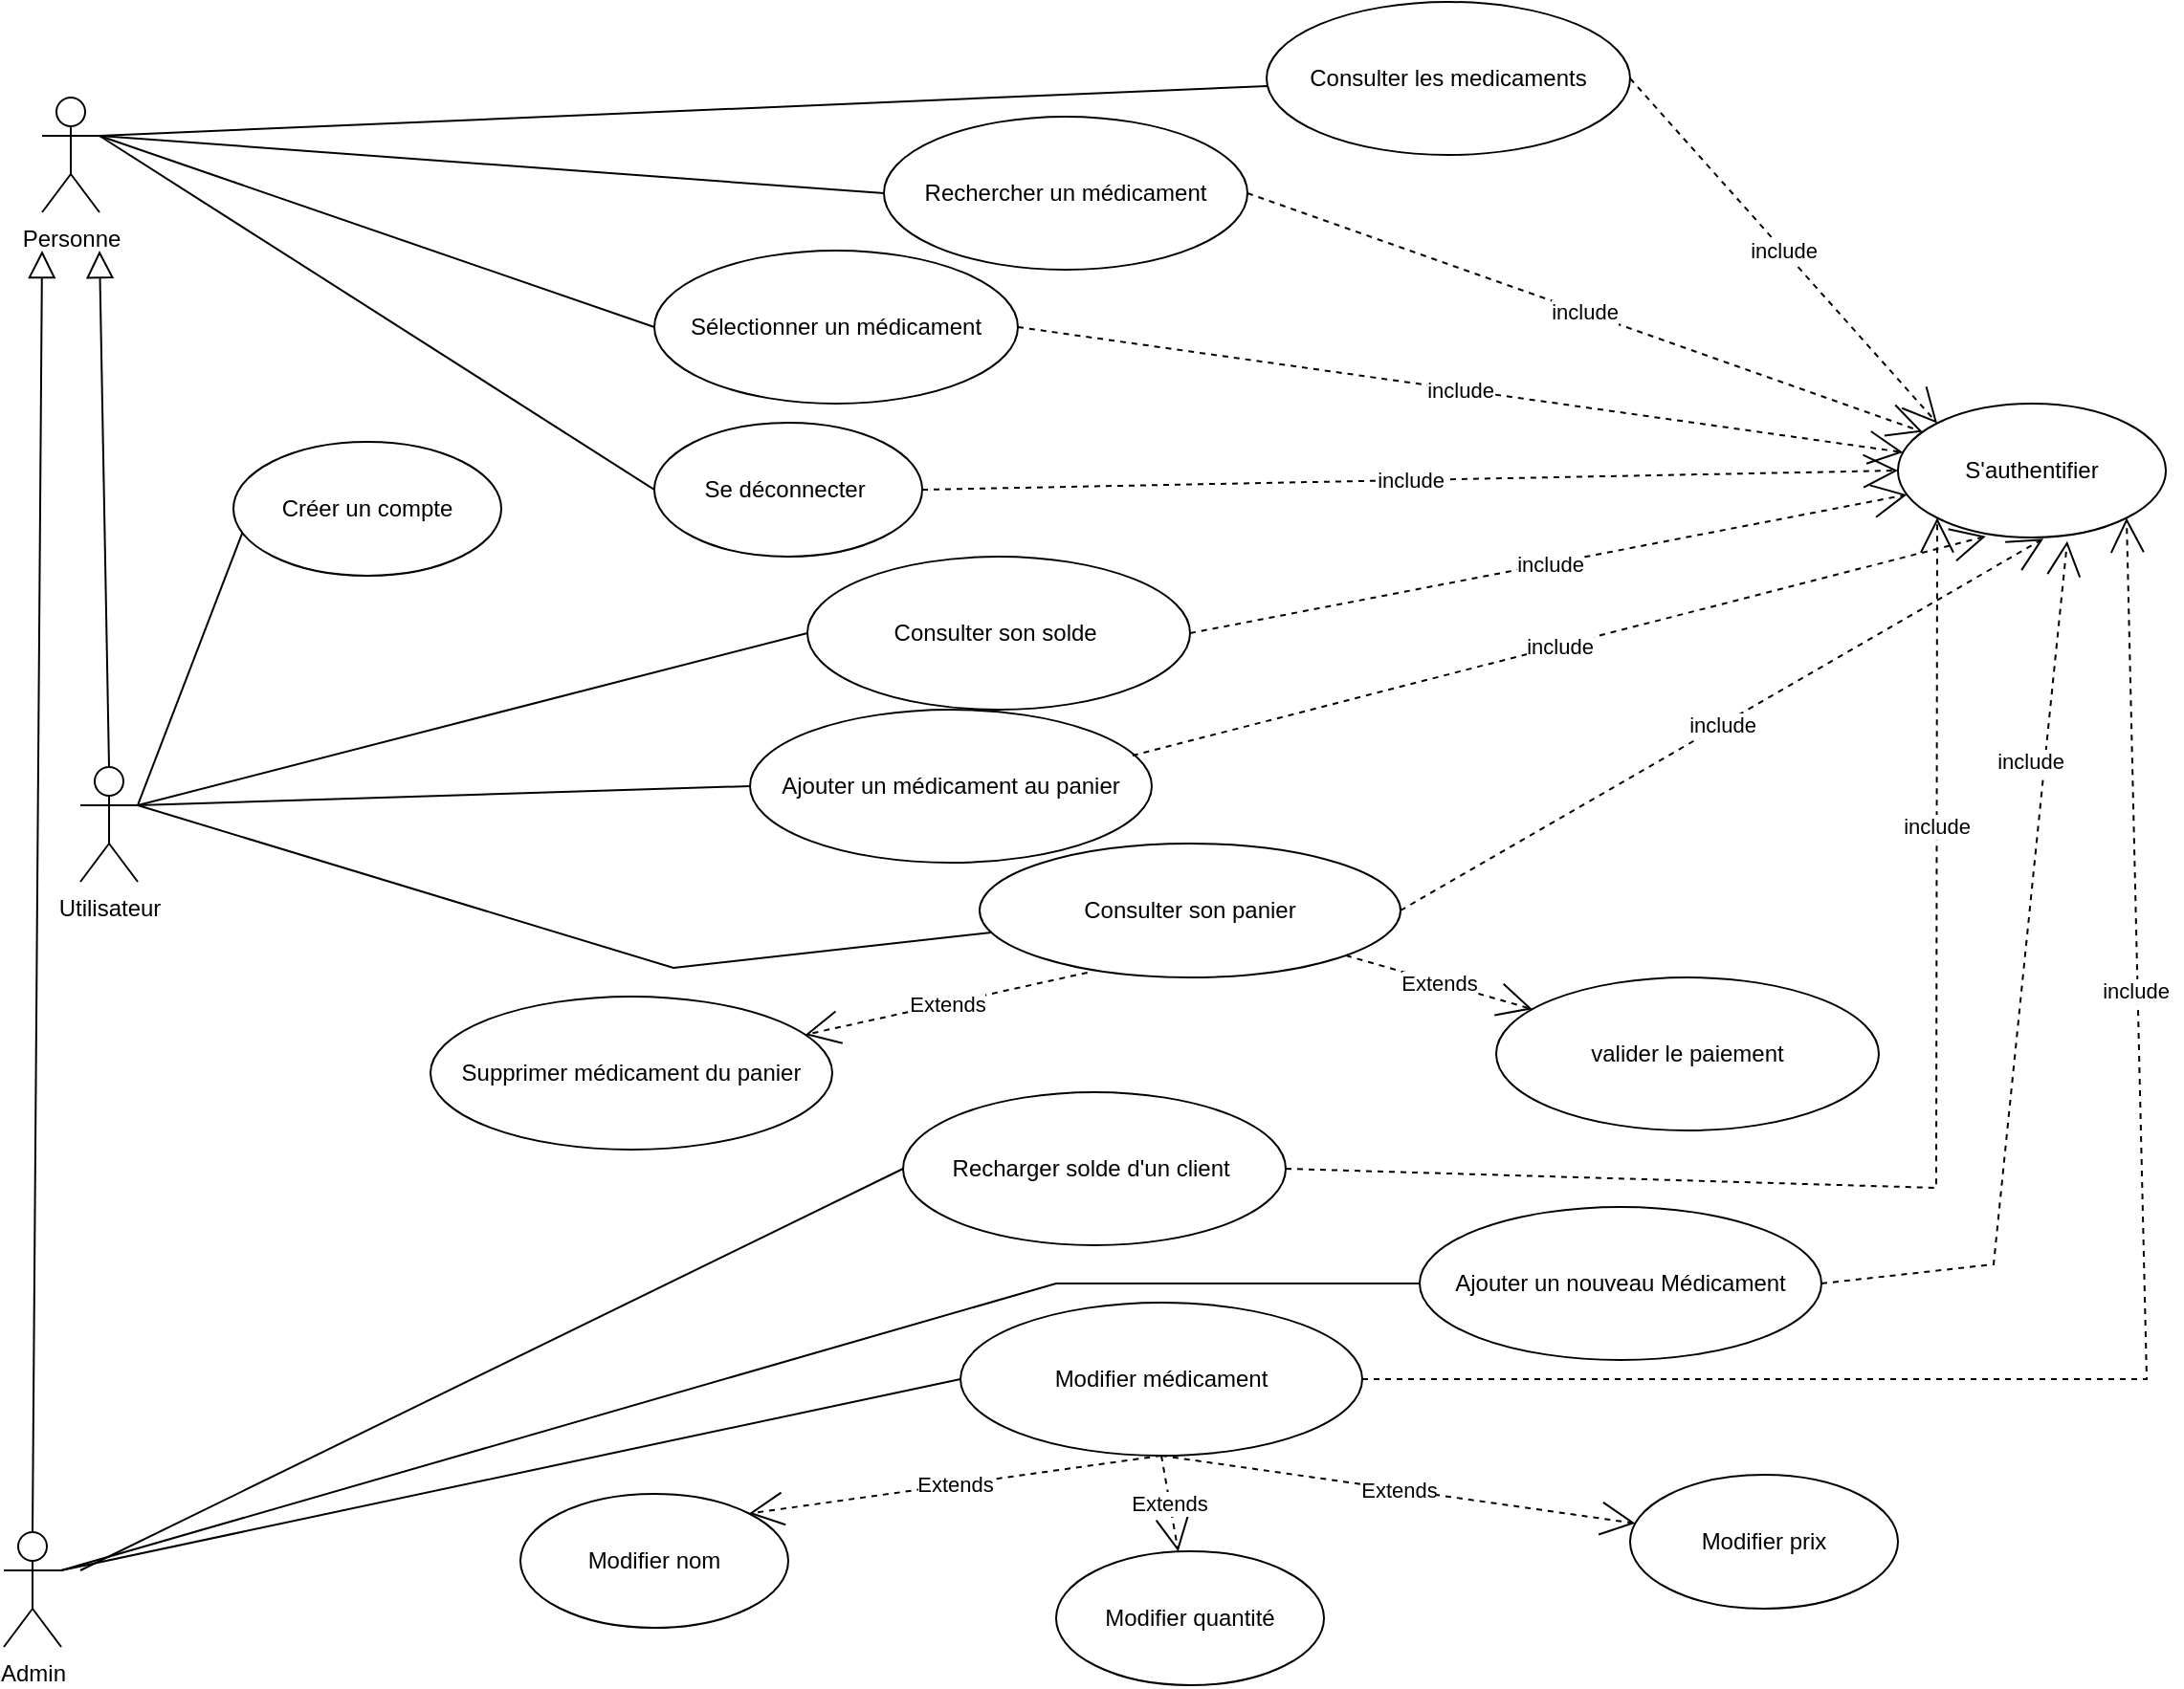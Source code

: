 <mxfile version="20.7.4" type="github">
  <diagram id="uB-ajJ8kwNB5hq3RmFBL" name="Page-1">
    <mxGraphModel dx="2096" dy="887" grid="1" gridSize="10" guides="1" tooltips="1" connect="1" arrows="1" fold="1" page="1" pageScale="1" pageWidth="827" pageHeight="1169" math="0" shadow="0">
      <root>
        <mxCell id="0" />
        <mxCell id="1" parent="0" />
        <mxCell id="0BrNyvwArR-tmmYnp_Iz-15" style="rounded=0;orthogonalLoop=1;jettySize=auto;html=1;exitX=1;exitY=0.333;exitDx=0;exitDy=0;exitPerimeter=0;entryX=0;entryY=0.5;entryDx=0;entryDy=0;endArrow=none;endFill=0;" edge="1" parent="1" source="0BrNyvwArR-tmmYnp_Iz-1" target="0BrNyvwArR-tmmYnp_Iz-13">
          <mxGeometry relative="1" as="geometry" />
        </mxCell>
        <mxCell id="0BrNyvwArR-tmmYnp_Iz-16" style="rounded=0;orthogonalLoop=1;jettySize=auto;html=1;exitX=1;exitY=0.333;exitDx=0;exitDy=0;exitPerimeter=0;entryX=0;entryY=0.5;entryDx=0;entryDy=0;endArrow=none;endFill=0;" edge="1" parent="1" source="0BrNyvwArR-tmmYnp_Iz-1" target="0BrNyvwArR-tmmYnp_Iz-14">
          <mxGeometry relative="1" as="geometry" />
        </mxCell>
        <mxCell id="0BrNyvwArR-tmmYnp_Iz-18" style="edgeStyle=none;rounded=0;orthogonalLoop=1;jettySize=auto;html=1;exitX=1;exitY=0.333;exitDx=0;exitDy=0;exitPerimeter=0;endArrow=none;endFill=0;" edge="1" parent="1" source="0BrNyvwArR-tmmYnp_Iz-1" target="0BrNyvwArR-tmmYnp_Iz-17">
          <mxGeometry relative="1" as="geometry" />
        </mxCell>
        <mxCell id="0BrNyvwArR-tmmYnp_Iz-1" value="Personne" style="shape=umlActor;verticalLabelPosition=bottom;verticalAlign=top;html=1;outlineConnect=0;" vertex="1" parent="1">
          <mxGeometry x="140" y="50" width="30" height="60" as="geometry" />
        </mxCell>
        <mxCell id="0BrNyvwArR-tmmYnp_Iz-28" style="edgeStyle=none;rounded=0;orthogonalLoop=1;jettySize=auto;html=1;exitX=1;exitY=0.333;exitDx=0;exitDy=0;exitPerimeter=0;entryX=0;entryY=0.5;entryDx=0;entryDy=0;endArrow=none;endFill=0;" edge="1" parent="1" source="0BrNyvwArR-tmmYnp_Iz-2" target="0BrNyvwArR-tmmYnp_Iz-21">
          <mxGeometry relative="1" as="geometry" />
        </mxCell>
        <mxCell id="0BrNyvwArR-tmmYnp_Iz-30" style="edgeStyle=none;rounded=0;orthogonalLoop=1;jettySize=auto;html=1;exitX=1;exitY=0.333;exitDx=0;exitDy=0;exitPerimeter=0;entryX=0;entryY=0.5;entryDx=0;entryDy=0;endArrow=none;endFill=0;" edge="1" parent="1" source="0BrNyvwArR-tmmYnp_Iz-2" target="0BrNyvwArR-tmmYnp_Iz-19">
          <mxGeometry relative="1" as="geometry" />
        </mxCell>
        <mxCell id="0BrNyvwArR-tmmYnp_Iz-40" style="edgeStyle=none;rounded=0;orthogonalLoop=1;jettySize=auto;html=1;exitX=1;exitY=0.333;exitDx=0;exitDy=0;exitPerimeter=0;entryX=0.035;entryY=0.671;entryDx=0;entryDy=0;entryPerimeter=0;endArrow=none;endFill=0;" edge="1" parent="1" source="0BrNyvwArR-tmmYnp_Iz-2" target="0BrNyvwArR-tmmYnp_Iz-39">
          <mxGeometry relative="1" as="geometry" />
        </mxCell>
        <mxCell id="0BrNyvwArR-tmmYnp_Iz-46" style="edgeStyle=none;rounded=0;orthogonalLoop=1;jettySize=auto;html=1;endArrow=none;endFill=0;" edge="1" parent="1" target="0BrNyvwArR-tmmYnp_Iz-41">
          <mxGeometry relative="1" as="geometry">
            <mxPoint x="190" y="420" as="sourcePoint" />
            <Array as="points">
              <mxPoint x="470" y="505" />
            </Array>
          </mxGeometry>
        </mxCell>
        <mxCell id="0BrNyvwArR-tmmYnp_Iz-2" value="Utilisateur" style="shape=umlActor;verticalLabelPosition=bottom;verticalAlign=top;html=1;outlineConnect=0;" vertex="1" parent="1">
          <mxGeometry x="160" y="400" width="30" height="60" as="geometry" />
        </mxCell>
        <mxCell id="0BrNyvwArR-tmmYnp_Iz-47" style="edgeStyle=none;rounded=0;orthogonalLoop=1;jettySize=auto;html=1;exitX=1;exitY=0.333;exitDx=0;exitDy=0;exitPerimeter=0;entryX=0;entryY=0.5;entryDx=0;entryDy=0;endArrow=none;endFill=0;" edge="1" parent="1" source="0BrNyvwArR-tmmYnp_Iz-3" target="0BrNyvwArR-tmmYnp_Iz-38">
          <mxGeometry relative="1" as="geometry" />
        </mxCell>
        <mxCell id="0BrNyvwArR-tmmYnp_Iz-3" value="Admin" style="shape=umlActor;verticalLabelPosition=bottom;verticalAlign=top;html=1;outlineConnect=0;" vertex="1" parent="1">
          <mxGeometry x="120" y="800" width="30" height="60" as="geometry" />
        </mxCell>
        <mxCell id="0BrNyvwArR-tmmYnp_Iz-7" value="" style="endArrow=block;endFill=0;endSize=12;html=1;rounded=0;exitX=0.5;exitY=0;exitDx=0;exitDy=0;exitPerimeter=0;" edge="1" parent="1" source="0BrNyvwArR-tmmYnp_Iz-3">
          <mxGeometry width="160" relative="1" as="geometry">
            <mxPoint x="330" y="390" as="sourcePoint" />
            <mxPoint x="140" y="130" as="targetPoint" />
          </mxGeometry>
        </mxCell>
        <mxCell id="0BrNyvwArR-tmmYnp_Iz-10" value="" style="endArrow=block;endFill=0;endSize=12;html=1;rounded=0;exitX=0.5;exitY=0;exitDx=0;exitDy=0;exitPerimeter=0;" edge="1" parent="1" source="0BrNyvwArR-tmmYnp_Iz-2">
          <mxGeometry width="160" relative="1" as="geometry">
            <mxPoint x="250" y="500" as="sourcePoint" />
            <mxPoint x="170" y="130" as="targetPoint" />
          </mxGeometry>
        </mxCell>
        <mxCell id="0BrNyvwArR-tmmYnp_Iz-11" value="S&#39;authentifier" style="ellipse;whiteSpace=wrap;html=1;" vertex="1" parent="1">
          <mxGeometry x="1110" y="210" width="140" height="70" as="geometry" />
        </mxCell>
        <mxCell id="0BrNyvwArR-tmmYnp_Iz-13" value="Rechercher un médicament" style="ellipse;whiteSpace=wrap;html=1;" vertex="1" parent="1">
          <mxGeometry x="580" y="60" width="190" height="80" as="geometry" />
        </mxCell>
        <mxCell id="0BrNyvwArR-tmmYnp_Iz-14" value="Sélectionner un médicament" style="ellipse;whiteSpace=wrap;html=1;" vertex="1" parent="1">
          <mxGeometry x="460" y="130" width="190" height="80" as="geometry" />
        </mxCell>
        <mxCell id="0BrNyvwArR-tmmYnp_Iz-17" value="Consulter les medicaments" style="ellipse;whiteSpace=wrap;html=1;" vertex="1" parent="1">
          <mxGeometry x="780" width="190" height="80" as="geometry" />
        </mxCell>
        <mxCell id="0BrNyvwArR-tmmYnp_Iz-19" value="Ajouter un médicament au panier" style="ellipse;whiteSpace=wrap;html=1;" vertex="1" parent="1">
          <mxGeometry x="510" y="370" width="210" height="80" as="geometry" />
        </mxCell>
        <mxCell id="0BrNyvwArR-tmmYnp_Iz-20" value="Supprimer médicament du panier" style="ellipse;whiteSpace=wrap;html=1;" vertex="1" parent="1">
          <mxGeometry x="343" y="520" width="210" height="80" as="geometry" />
        </mxCell>
        <mxCell id="0BrNyvwArR-tmmYnp_Iz-21" value="Consulter son solde&amp;nbsp;" style="ellipse;whiteSpace=wrap;html=1;" vertex="1" parent="1">
          <mxGeometry x="540" y="290" width="200" height="80" as="geometry" />
        </mxCell>
        <mxCell id="0BrNyvwArR-tmmYnp_Iz-59" style="edgeStyle=none;rounded=0;orthogonalLoop=1;jettySize=auto;html=1;exitX=0;exitY=0.5;exitDx=0;exitDy=0;endArrow=none;endFill=0;" edge="1" parent="1" source="0BrNyvwArR-tmmYnp_Iz-22">
          <mxGeometry relative="1" as="geometry">
            <mxPoint x="160" y="820" as="targetPoint" />
          </mxGeometry>
        </mxCell>
        <mxCell id="0BrNyvwArR-tmmYnp_Iz-22" value="Recharger solde d&#39;un client&amp;nbsp;" style="ellipse;whiteSpace=wrap;html=1;" vertex="1" parent="1">
          <mxGeometry x="590" y="570" width="200" height="80" as="geometry" />
        </mxCell>
        <mxCell id="0BrNyvwArR-tmmYnp_Iz-23" value="valider le paiement" style="ellipse;whiteSpace=wrap;html=1;" vertex="1" parent="1">
          <mxGeometry x="900" y="510" width="200" height="80" as="geometry" />
        </mxCell>
        <mxCell id="0BrNyvwArR-tmmYnp_Iz-25" value="Extends" style="endArrow=open;endSize=16;endFill=0;html=1;rounded=0;exitX=0.256;exitY=0.964;exitDx=0;exitDy=0;dashed=1;exitPerimeter=0;" edge="1" parent="1" source="0BrNyvwArR-tmmYnp_Iz-41" target="0BrNyvwArR-tmmYnp_Iz-20">
          <mxGeometry width="160" relative="1" as="geometry">
            <mxPoint x="470" y="570" as="sourcePoint" />
            <mxPoint x="630" y="570" as="targetPoint" />
          </mxGeometry>
        </mxCell>
        <mxCell id="0BrNyvwArR-tmmYnp_Iz-26" value="Extends" style="endArrow=open;endSize=16;endFill=0;html=1;rounded=0;dashed=1;" edge="1" parent="1" source="0BrNyvwArR-tmmYnp_Iz-41" target="0BrNyvwArR-tmmYnp_Iz-23">
          <mxGeometry width="160" relative="1" as="geometry">
            <mxPoint x="550.858" y="582.824" as="sourcePoint" />
            <mxPoint x="493.035" y="661.452" as="targetPoint" />
          </mxGeometry>
        </mxCell>
        <mxCell id="0BrNyvwArR-tmmYnp_Iz-31" value="include" style="endArrow=open;endSize=16;endFill=0;html=1;rounded=0;dashed=1;exitX=1;exitY=0.5;exitDx=0;exitDy=0;entryX=0;entryY=0;entryDx=0;entryDy=0;" edge="1" parent="1" source="0BrNyvwArR-tmmYnp_Iz-17" target="0BrNyvwArR-tmmYnp_Iz-11">
          <mxGeometry width="160" relative="1" as="geometry">
            <mxPoint x="770" y="100" as="sourcePoint" />
            <mxPoint x="930" y="100" as="targetPoint" />
          </mxGeometry>
        </mxCell>
        <mxCell id="0BrNyvwArR-tmmYnp_Iz-33" value="include" style="endArrow=open;endSize=16;endFill=0;html=1;rounded=0;dashed=1;exitX=1;exitY=0.5;exitDx=0;exitDy=0;" edge="1" parent="1" source="0BrNyvwArR-tmmYnp_Iz-13" target="0BrNyvwArR-tmmYnp_Iz-11">
          <mxGeometry width="160" relative="1" as="geometry">
            <mxPoint x="700" y="119.75" as="sourcePoint" />
            <mxPoint x="1020.503" y="270.001" as="targetPoint" />
          </mxGeometry>
        </mxCell>
        <mxCell id="0BrNyvwArR-tmmYnp_Iz-34" value="include" style="endArrow=open;endSize=16;endFill=0;html=1;rounded=0;dashed=1;exitX=1;exitY=0.5;exitDx=0;exitDy=0;" edge="1" parent="1" source="0BrNyvwArR-tmmYnp_Iz-14" target="0BrNyvwArR-tmmYnp_Iz-11">
          <mxGeometry width="160" relative="1" as="geometry">
            <mxPoint x="710" y="160" as="sourcePoint" />
            <mxPoint x="1016.393" y="230.387" as="targetPoint" />
          </mxGeometry>
        </mxCell>
        <mxCell id="0BrNyvwArR-tmmYnp_Iz-35" value="include" style="endArrow=open;endSize=16;endFill=0;html=1;rounded=0;dashed=1;exitX=1;exitY=0.5;exitDx=0;exitDy=0;" edge="1" parent="1" source="0BrNyvwArR-tmmYnp_Iz-21" target="0BrNyvwArR-tmmYnp_Iz-11">
          <mxGeometry width="160" relative="1" as="geometry">
            <mxPoint x="710" y="340" as="sourcePoint" />
            <mxPoint x="1016.393" y="410.387" as="targetPoint" />
          </mxGeometry>
        </mxCell>
        <mxCell id="0BrNyvwArR-tmmYnp_Iz-36" value="include" style="endArrow=open;endSize=16;endFill=0;html=1;rounded=0;dashed=1;exitX=1;exitY=0.5;exitDx=0;exitDy=0;entryX=0;entryY=1;entryDx=0;entryDy=0;" edge="1" parent="1" source="0BrNyvwArR-tmmYnp_Iz-22" target="0BrNyvwArR-tmmYnp_Iz-11">
          <mxGeometry x="0.532" width="160" relative="1" as="geometry">
            <mxPoint x="730" y="180" as="sourcePoint" />
            <mxPoint x="1036.393" y="250.387" as="targetPoint" />
            <Array as="points">
              <mxPoint x="1130" y="620" />
            </Array>
            <mxPoint as="offset" />
          </mxGeometry>
        </mxCell>
        <mxCell id="0BrNyvwArR-tmmYnp_Iz-37" value="include" style="endArrow=open;endSize=16;endFill=0;html=1;rounded=0;dashed=1;exitX=0.952;exitY=0.3;exitDx=0;exitDy=0;exitPerimeter=0;entryX=0.328;entryY=0.991;entryDx=0;entryDy=0;entryPerimeter=0;" edge="1" parent="1" source="0BrNyvwArR-tmmYnp_Iz-19" target="0BrNyvwArR-tmmYnp_Iz-11">
          <mxGeometry width="160" relative="1" as="geometry">
            <mxPoint x="740" y="190" as="sourcePoint" />
            <mxPoint x="1040" y="270" as="targetPoint" />
          </mxGeometry>
        </mxCell>
        <mxCell id="0BrNyvwArR-tmmYnp_Iz-38" value="Modifier médicament" style="ellipse;whiteSpace=wrap;html=1;" vertex="1" parent="1">
          <mxGeometry x="620" y="680" width="210" height="80" as="geometry" />
        </mxCell>
        <mxCell id="0BrNyvwArR-tmmYnp_Iz-39" value="Créer un compte" style="ellipse;whiteSpace=wrap;html=1;" vertex="1" parent="1">
          <mxGeometry x="240" y="230" width="140" height="70" as="geometry" />
        </mxCell>
        <mxCell id="0BrNyvwArR-tmmYnp_Iz-41" value="Consulter son panier" style="ellipse;whiteSpace=wrap;html=1;" vertex="1" parent="1">
          <mxGeometry x="630" y="440" width="220" height="70" as="geometry" />
        </mxCell>
        <mxCell id="0BrNyvwArR-tmmYnp_Iz-42" value="include" style="endArrow=open;endSize=16;endFill=0;html=1;rounded=0;dashed=1;exitX=1;exitY=0.5;exitDx=0;exitDy=0;entryX=0.543;entryY=1.009;entryDx=0;entryDy=0;entryPerimeter=0;" edge="1" parent="1" source="0BrNyvwArR-tmmYnp_Iz-41" target="0BrNyvwArR-tmmYnp_Iz-11">
          <mxGeometry width="160" relative="1" as="geometry">
            <mxPoint x="719.92" y="539" as="sourcePoint" />
            <mxPoint x="1190" y="290.0" as="targetPoint" />
          </mxGeometry>
        </mxCell>
        <mxCell id="0BrNyvwArR-tmmYnp_Iz-44" style="edgeStyle=none;rounded=0;orthogonalLoop=1;jettySize=auto;html=1;exitX=0;exitY=0.5;exitDx=0;exitDy=0;endArrow=none;endFill=0;" edge="1" parent="1" source="0BrNyvwArR-tmmYnp_Iz-43">
          <mxGeometry relative="1" as="geometry">
            <mxPoint x="170" y="70" as="targetPoint" />
          </mxGeometry>
        </mxCell>
        <mxCell id="0BrNyvwArR-tmmYnp_Iz-43" value="Se déconnecter&amp;nbsp;" style="ellipse;whiteSpace=wrap;html=1;" vertex="1" parent="1">
          <mxGeometry x="460" y="220" width="140" height="70" as="geometry" />
        </mxCell>
        <mxCell id="0BrNyvwArR-tmmYnp_Iz-45" value="include" style="endArrow=open;endSize=16;endFill=0;html=1;rounded=0;dashed=1;exitX=1;exitY=0.5;exitDx=0;exitDy=0;entryX=0;entryY=0.5;entryDx=0;entryDy=0;" edge="1" parent="1" source="0BrNyvwArR-tmmYnp_Iz-43" target="0BrNyvwArR-tmmYnp_Iz-11">
          <mxGeometry width="160" relative="1" as="geometry">
            <mxPoint x="780" y="190" as="sourcePoint" />
            <mxPoint x="1120.0" y="255" as="targetPoint" />
          </mxGeometry>
        </mxCell>
        <mxCell id="0BrNyvwArR-tmmYnp_Iz-48" value="include" style="endArrow=open;endSize=16;endFill=0;html=1;rounded=0;dashed=1;exitX=1;exitY=0.5;exitDx=0;exitDy=0;entryX=1;entryY=1;entryDx=0;entryDy=0;" edge="1" parent="1" source="0BrNyvwArR-tmmYnp_Iz-38" target="0BrNyvwArR-tmmYnp_Iz-11">
          <mxGeometry x="0.426" y="1" width="160" relative="1" as="geometry">
            <mxPoint x="840.0" y="505" as="sourcePoint" />
            <mxPoint x="1196.02" y="290.63" as="targetPoint" />
            <Array as="points">
              <mxPoint x="1240" y="720" />
            </Array>
            <mxPoint as="offset" />
          </mxGeometry>
        </mxCell>
        <mxCell id="0BrNyvwArR-tmmYnp_Iz-50" value="Modifier quantité" style="ellipse;whiteSpace=wrap;html=1;" vertex="1" parent="1">
          <mxGeometry x="670" y="810" width="140" height="70" as="geometry" />
        </mxCell>
        <mxCell id="0BrNyvwArR-tmmYnp_Iz-51" value="Modifier prix" style="ellipse;whiteSpace=wrap;html=1;" vertex="1" parent="1">
          <mxGeometry x="970" y="770" width="140" height="70" as="geometry" />
        </mxCell>
        <mxCell id="0BrNyvwArR-tmmYnp_Iz-53" style="edgeStyle=none;rounded=0;orthogonalLoop=1;jettySize=auto;html=1;exitX=0;exitY=0.5;exitDx=0;exitDy=0;endArrow=none;endFill=0;" edge="1" parent="1" source="0BrNyvwArR-tmmYnp_Iz-52">
          <mxGeometry relative="1" as="geometry">
            <mxPoint x="150" y="820" as="targetPoint" />
            <Array as="points">
              <mxPoint x="670" y="670" />
            </Array>
          </mxGeometry>
        </mxCell>
        <mxCell id="0BrNyvwArR-tmmYnp_Iz-52" value="Ajouter un nouveau Médicament" style="ellipse;whiteSpace=wrap;html=1;" vertex="1" parent="1">
          <mxGeometry x="860" y="630" width="210" height="80" as="geometry" />
        </mxCell>
        <mxCell id="0BrNyvwArR-tmmYnp_Iz-54" value="include" style="endArrow=open;endSize=16;endFill=0;html=1;rounded=0;dashed=1;exitX=1;exitY=0.5;exitDx=0;exitDy=0;entryX=0.632;entryY=1.027;entryDx=0;entryDy=0;entryPerimeter=0;" edge="1" parent="1" source="0BrNyvwArR-tmmYnp_Iz-52" target="0BrNyvwArR-tmmYnp_Iz-11">
          <mxGeometry x="0.504" y="8" width="160" relative="1" as="geometry">
            <mxPoint x="840.0" y="505" as="sourcePoint" />
            <mxPoint x="1196.02" y="290.63" as="targetPoint" />
            <Array as="points">
              <mxPoint x="1160" y="660" />
            </Array>
            <mxPoint as="offset" />
          </mxGeometry>
        </mxCell>
        <mxCell id="0BrNyvwArR-tmmYnp_Iz-56" value="Extends" style="endArrow=open;endSize=16;endFill=0;html=1;rounded=0;exitX=0.5;exitY=1;exitDx=0;exitDy=0;dashed=1;entryX=1;entryY=0;entryDx=0;entryDy=0;" edge="1" parent="1" source="0BrNyvwArR-tmmYnp_Iz-38" target="0BrNyvwArR-tmmYnp_Iz-49">
          <mxGeometry width="160" relative="1" as="geometry">
            <mxPoint x="676.32" y="537.48" as="sourcePoint" />
            <mxPoint x="548.219" y="575.608" as="targetPoint" />
          </mxGeometry>
        </mxCell>
        <mxCell id="0BrNyvwArR-tmmYnp_Iz-57" value="Extends" style="endArrow=open;endSize=16;endFill=0;html=1;rounded=0;exitX=0.5;exitY=1;exitDx=0;exitDy=0;dashed=1;" edge="1" parent="1" source="0BrNyvwArR-tmmYnp_Iz-38" target="0BrNyvwArR-tmmYnp_Iz-50">
          <mxGeometry width="160" relative="1" as="geometry">
            <mxPoint x="630.915" y="808.346" as="sourcePoint" />
            <mxPoint x="472.82" y="870.414" as="targetPoint" />
          </mxGeometry>
        </mxCell>
        <mxCell id="0BrNyvwArR-tmmYnp_Iz-58" value="Extends" style="endArrow=open;endSize=16;endFill=0;html=1;rounded=0;exitX=0.5;exitY=1;exitDx=0;exitDy=0;dashed=1;" edge="1" parent="1" source="0BrNyvwArR-tmmYnp_Iz-38" target="0BrNyvwArR-tmmYnp_Iz-51">
          <mxGeometry width="160" relative="1" as="geometry">
            <mxPoint x="640.915" y="818.346" as="sourcePoint" />
            <mxPoint x="482.82" y="880.414" as="targetPoint" />
          </mxGeometry>
        </mxCell>
        <mxCell id="0BrNyvwArR-tmmYnp_Iz-49" value="Modifier nom" style="ellipse;whiteSpace=wrap;html=1;" vertex="1" parent="1">
          <mxGeometry x="390" y="780" width="140" height="70" as="geometry" />
        </mxCell>
      </root>
    </mxGraphModel>
  </diagram>
</mxfile>
